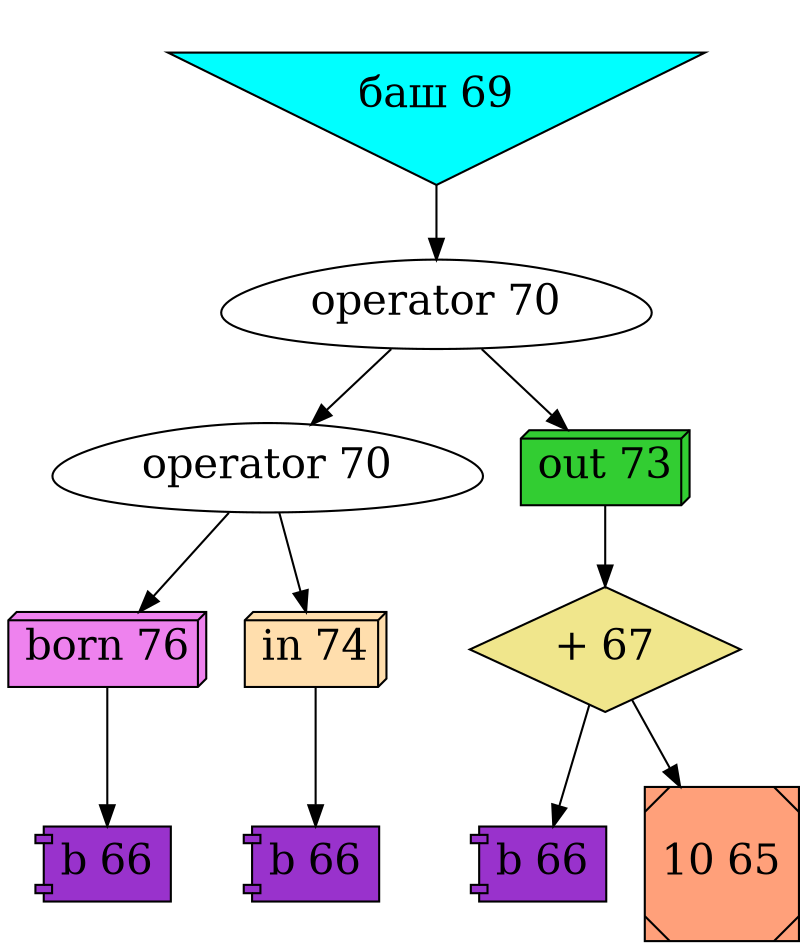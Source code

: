 digraph {
	node[color = "#000000", fontsize = 20];
	edge[color = "#000000", fontsize = 20];
		hey0[label = "баш 69", shape = "invtriangle", color="#000000", style="filled", fillcolor = "#00FFFF"];
		hey0->hey1;
		hey1[label = "operator 70", shape = "egg", color="#000000", style="filled", fillcolor = "#FFFFFF"];
		hey1->hey2;
		hey2[label = "operator 70", shape = "egg", color="#000000", style="filled", fillcolor = "#FFFFFF"];
		hey2->hey3;
		hey3[label = "born 76", shape = "box3d", color="#000000", style="filled", fillcolor = "#EE82EE"];
		hey3->hey4;
		hey4[label = "b 66", shape = "component", color="#000000", style="filled", fillcolor = "#9932CC"];
		hey2->hey5;
		hey5[label = "in 74", shape = "box3d", color="#000000", style="filled", fillcolor = "#FFDEAD"];
		hey5->hey6;
		hey6[label = "b 66", shape = "component", color="#000000", style="filled", fillcolor = "#9932CC"];
		hey1->hey7;
		hey7[label = "out 73", shape = "box3d", color="#000000", style="filled", fillcolor = "#32CD32"];
		hey7->hey8;
		hey8[label = "+ 67", shape = "diamond", color="#000000", style="filled", fillcolor = "#F0E68C"];
		hey8->hey9;
		hey9[label = "b 66", shape = "component", color="#000000", style="filled", fillcolor = "#9932CC"];
		hey8->hey10;
		hey10[label = "10 65", shape = "Msquare", color="#000000", style="filled", fillcolor = "#FFA07A"];
}